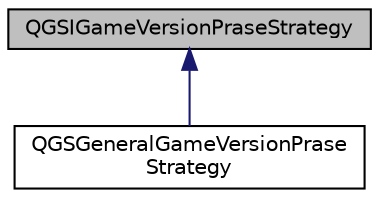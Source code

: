 digraph "QGSIGameVersionPraseStrategy"
{
  edge [fontname="Helvetica",fontsize="10",labelfontname="Helvetica",labelfontsize="10"];
  node [fontname="Helvetica",fontsize="10",shape=record];
  Node0 [label="QGSIGameVersionPraseStrategy",height=0.2,width=0.4,color="black", fillcolor="grey75", style="filled", fontcolor="black"];
  Node0 -> Node1 [dir="back",color="midnightblue",fontsize="10",style="solid"];
  Node1 [label="QGSGeneralGameVersionPrase\lStrategy",height=0.2,width=0.4,color="black", fillcolor="white", style="filled",URL="$class_q_g_s_general_game_version_prase_strategy.html"];
}
